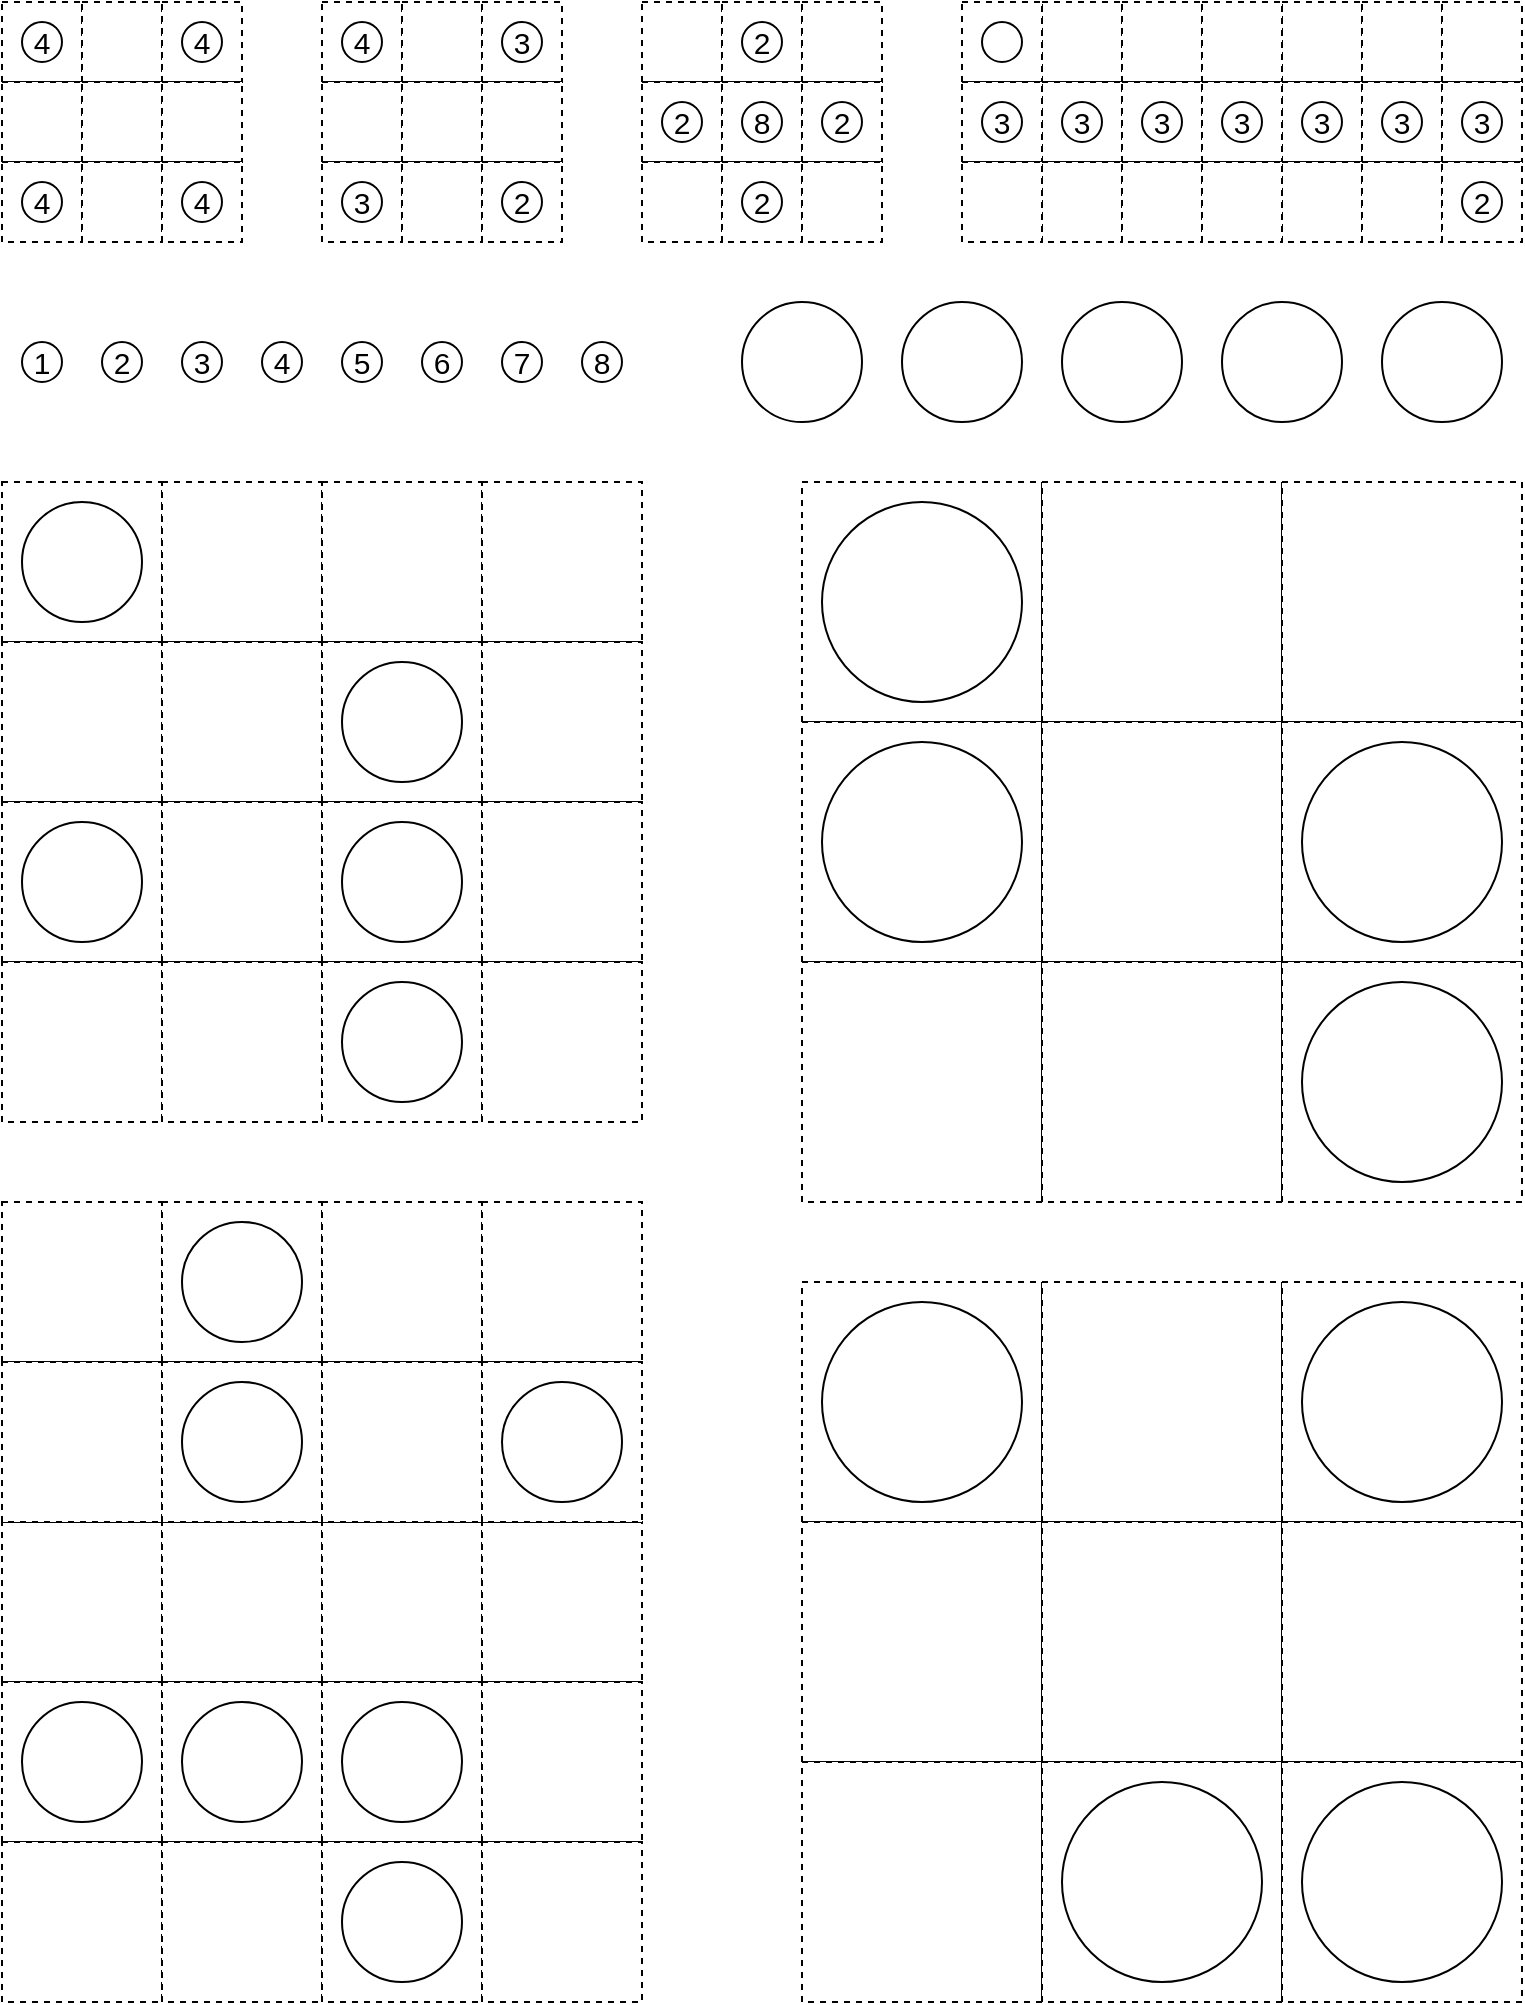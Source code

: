 <mxfile version="12.1.3" type="device" pages="1"><diagram id="luetwX9zZ3SFf0dZcjR1" name="Page-1"><mxGraphModel dx="932" dy="576" grid="1" gridSize="10" guides="1" tooltips="1" connect="1" arrows="0" fold="1" page="1" pageScale="1" pageWidth="850" pageHeight="1100" math="0" shadow="0"><root><mxCell id="0"/><mxCell id="1" parent="0"/><mxCell id="kUAfzg-LOlkeWTjyzBpK-45" value="" style="whiteSpace=wrap;html=1;aspect=fixed;fontSize=15;strokeWidth=1;perimeterSpacing=0;dashed=1;" parent="1" vertex="1"><mxGeometry x="40" y="40" width="40" height="40" as="geometry"/></mxCell><mxCell id="kUAfzg-LOlkeWTjyzBpK-46" value="" style="whiteSpace=wrap;html=1;aspect=fixed;fontSize=15;strokeWidth=1;perimeterSpacing=0;dashed=1;" parent="1" vertex="1"><mxGeometry x="80" y="40" width="40" height="40" as="geometry"/></mxCell><mxCell id="kUAfzg-LOlkeWTjyzBpK-47" value="" style="whiteSpace=wrap;html=1;aspect=fixed;fontSize=15;strokeWidth=1;perimeterSpacing=0;dashed=1;" parent="1" vertex="1"><mxGeometry x="120" y="40" width="40" height="40" as="geometry"/></mxCell><mxCell id="kUAfzg-LOlkeWTjyzBpK-48" value="" style="whiteSpace=wrap;html=1;aspect=fixed;fontSize=15;strokeWidth=1;perimeterSpacing=0;dashed=1;" parent="1" vertex="1"><mxGeometry x="40" y="80" width="40" height="40" as="geometry"/></mxCell><mxCell id="kUAfzg-LOlkeWTjyzBpK-49" value="" style="whiteSpace=wrap;html=1;aspect=fixed;fontSize=15;strokeWidth=1;perimeterSpacing=0;dashed=1;" parent="1" vertex="1"><mxGeometry x="80" y="80" width="40" height="40" as="geometry"/></mxCell><mxCell id="kUAfzg-LOlkeWTjyzBpK-50" value="" style="whiteSpace=wrap;html=1;aspect=fixed;fontSize=15;strokeWidth=1;perimeterSpacing=0;dashed=1;" parent="1" vertex="1"><mxGeometry x="120" y="80" width="40" height="40" as="geometry"/></mxCell><mxCell id="kUAfzg-LOlkeWTjyzBpK-51" value="" style="whiteSpace=wrap;html=1;aspect=fixed;fontSize=15;strokeWidth=1;perimeterSpacing=0;dashed=1;" parent="1" vertex="1"><mxGeometry x="40" y="120" width="40" height="40" as="geometry"/></mxCell><mxCell id="kUAfzg-LOlkeWTjyzBpK-52" value="" style="whiteSpace=wrap;html=1;aspect=fixed;fontSize=15;strokeWidth=1;perimeterSpacing=0;dashed=1;" parent="1" vertex="1"><mxGeometry x="80" y="120" width="40" height="40" as="geometry"/></mxCell><mxCell id="kUAfzg-LOlkeWTjyzBpK-53" value="" style="whiteSpace=wrap;html=1;aspect=fixed;fontSize=15;strokeWidth=1;perimeterSpacing=0;dashed=1;" parent="1" vertex="1"><mxGeometry x="120" y="120" width="40" height="40" as="geometry"/></mxCell><mxCell id="kUAfzg-LOlkeWTjyzBpK-90" value="2" style="ellipse;whiteSpace=wrap;html=1;aspect=fixed;fontSize=15;" parent="1" vertex="1"><mxGeometry x="90" y="210" width="20" height="20" as="geometry"/></mxCell><mxCell id="kUAfzg-LOlkeWTjyzBpK-91" value="&lt;font style=&quot;font-size: 15px;&quot;&gt;1&lt;/font&gt;" style="ellipse;whiteSpace=wrap;html=1;aspect=fixed;fontSize=15;" parent="1" vertex="1"><mxGeometry x="50" y="210" width="20" height="20" as="geometry"/></mxCell><mxCell id="EFWBNuUSznt6GWHC_Ddw-2" value="" style="whiteSpace=wrap;html=1;aspect=fixed;fontSize=15;strokeWidth=1;perimeterSpacing=0;dashed=1;" vertex="1" parent="1"><mxGeometry x="200" y="40" width="40" height="40" as="geometry"/></mxCell><mxCell id="EFWBNuUSznt6GWHC_Ddw-3" value="" style="whiteSpace=wrap;html=1;aspect=fixed;fontSize=15;strokeWidth=1;perimeterSpacing=0;dashed=1;" vertex="1" parent="1"><mxGeometry x="240" y="40" width="40" height="40" as="geometry"/></mxCell><mxCell id="EFWBNuUSznt6GWHC_Ddw-4" value="" style="whiteSpace=wrap;html=1;aspect=fixed;fontSize=15;strokeWidth=1;perimeterSpacing=0;dashed=1;" vertex="1" parent="1"><mxGeometry x="280" y="40" width="40" height="40" as="geometry"/></mxCell><mxCell id="EFWBNuUSznt6GWHC_Ddw-5" value="" style="whiteSpace=wrap;html=1;aspect=fixed;fontSize=15;strokeWidth=1;perimeterSpacing=0;dashed=1;" vertex="1" parent="1"><mxGeometry x="200" y="80" width="40" height="40" as="geometry"/></mxCell><mxCell id="EFWBNuUSznt6GWHC_Ddw-6" value="" style="whiteSpace=wrap;html=1;aspect=fixed;fontSize=15;strokeWidth=1;perimeterSpacing=0;dashed=1;" vertex="1" parent="1"><mxGeometry x="240" y="80" width="40" height="40" as="geometry"/></mxCell><mxCell id="EFWBNuUSznt6GWHC_Ddw-7" value="" style="whiteSpace=wrap;html=1;aspect=fixed;fontSize=15;strokeWidth=1;perimeterSpacing=0;dashed=1;" vertex="1" parent="1"><mxGeometry x="280" y="80" width="40" height="40" as="geometry"/></mxCell><mxCell id="EFWBNuUSznt6GWHC_Ddw-8" value="" style="whiteSpace=wrap;html=1;aspect=fixed;fontSize=15;strokeWidth=1;perimeterSpacing=0;dashed=1;" vertex="1" parent="1"><mxGeometry x="200" y="120" width="40" height="40" as="geometry"/></mxCell><mxCell id="EFWBNuUSznt6GWHC_Ddw-9" value="" style="whiteSpace=wrap;html=1;aspect=fixed;fontSize=15;strokeWidth=1;perimeterSpacing=0;dashed=1;" vertex="1" parent="1"><mxGeometry x="240" y="120" width="40" height="40" as="geometry"/></mxCell><mxCell id="EFWBNuUSznt6GWHC_Ddw-10" value="" style="whiteSpace=wrap;html=1;aspect=fixed;fontSize=15;strokeWidth=1;perimeterSpacing=0;dashed=1;" vertex="1" parent="1"><mxGeometry x="280" y="120" width="40" height="40" as="geometry"/></mxCell><mxCell id="EFWBNuUSznt6GWHC_Ddw-11" value="" style="whiteSpace=wrap;html=1;aspect=fixed;fontSize=15;strokeWidth=1;perimeterSpacing=0;dashed=1;" vertex="1" parent="1"><mxGeometry x="360" y="40" width="40" height="40" as="geometry"/></mxCell><mxCell id="EFWBNuUSznt6GWHC_Ddw-12" value="" style="whiteSpace=wrap;html=1;aspect=fixed;fontSize=15;strokeWidth=1;perimeterSpacing=0;dashed=1;" vertex="1" parent="1"><mxGeometry x="400" y="40" width="40" height="40" as="geometry"/></mxCell><mxCell id="EFWBNuUSznt6GWHC_Ddw-13" value="" style="whiteSpace=wrap;html=1;aspect=fixed;fontSize=15;strokeWidth=1;perimeterSpacing=0;dashed=1;" vertex="1" parent="1"><mxGeometry x="440" y="40" width="40" height="40" as="geometry"/></mxCell><mxCell id="EFWBNuUSznt6GWHC_Ddw-14" value="" style="whiteSpace=wrap;html=1;aspect=fixed;fontSize=15;strokeWidth=1;perimeterSpacing=0;dashed=1;" vertex="1" parent="1"><mxGeometry x="360" y="80" width="40" height="40" as="geometry"/></mxCell><mxCell id="EFWBNuUSznt6GWHC_Ddw-15" value="" style="whiteSpace=wrap;html=1;aspect=fixed;fontSize=15;strokeWidth=1;perimeterSpacing=0;dashed=1;" vertex="1" parent="1"><mxGeometry x="400" y="80" width="40" height="40" as="geometry"/></mxCell><mxCell id="EFWBNuUSznt6GWHC_Ddw-16" value="" style="whiteSpace=wrap;html=1;aspect=fixed;fontSize=15;strokeWidth=1;perimeterSpacing=0;dashed=1;" vertex="1" parent="1"><mxGeometry x="440" y="80" width="40" height="40" as="geometry"/></mxCell><mxCell id="EFWBNuUSznt6GWHC_Ddw-17" value="" style="whiteSpace=wrap;html=1;aspect=fixed;fontSize=15;strokeWidth=1;perimeterSpacing=0;dashed=1;" vertex="1" parent="1"><mxGeometry x="360" y="120" width="40" height="40" as="geometry"/></mxCell><mxCell id="EFWBNuUSznt6GWHC_Ddw-18" value="" style="whiteSpace=wrap;html=1;aspect=fixed;fontSize=15;strokeWidth=1;perimeterSpacing=0;dashed=1;" vertex="1" parent="1"><mxGeometry x="400" y="120" width="40" height="40" as="geometry"/></mxCell><mxCell id="EFWBNuUSznt6GWHC_Ddw-19" value="" style="whiteSpace=wrap;html=1;aspect=fixed;fontSize=15;strokeWidth=1;perimeterSpacing=0;dashed=1;" vertex="1" parent="1"><mxGeometry x="440" y="120" width="40" height="40" as="geometry"/></mxCell><mxCell id="EFWBNuUSznt6GWHC_Ddw-20" value="" style="whiteSpace=wrap;html=1;aspect=fixed;fontSize=15;strokeWidth=1;perimeterSpacing=0;dashed=1;" vertex="1" parent="1"><mxGeometry x="680" y="40" width="40" height="40" as="geometry"/></mxCell><mxCell id="EFWBNuUSznt6GWHC_Ddw-21" value="" style="whiteSpace=wrap;html=1;aspect=fixed;fontSize=15;strokeWidth=1;perimeterSpacing=0;dashed=1;" vertex="1" parent="1"><mxGeometry x="720" y="40" width="40" height="40" as="geometry"/></mxCell><mxCell id="EFWBNuUSznt6GWHC_Ddw-22" value="" style="whiteSpace=wrap;html=1;aspect=fixed;fontSize=15;strokeWidth=1;perimeterSpacing=0;dashed=1;" vertex="1" parent="1"><mxGeometry x="760" y="40" width="40" height="40" as="geometry"/></mxCell><mxCell id="EFWBNuUSznt6GWHC_Ddw-23" value="" style="whiteSpace=wrap;html=1;aspect=fixed;fontSize=15;strokeWidth=1;perimeterSpacing=0;dashed=1;" vertex="1" parent="1"><mxGeometry x="680" y="80" width="40" height="40" as="geometry"/></mxCell><mxCell id="EFWBNuUSznt6GWHC_Ddw-24" value="" style="whiteSpace=wrap;html=1;aspect=fixed;fontSize=15;strokeWidth=1;perimeterSpacing=0;dashed=1;" vertex="1" parent="1"><mxGeometry x="720" y="80" width="40" height="40" as="geometry"/></mxCell><mxCell id="EFWBNuUSznt6GWHC_Ddw-25" value="" style="whiteSpace=wrap;html=1;aspect=fixed;fontSize=15;strokeWidth=1;perimeterSpacing=0;dashed=1;" vertex="1" parent="1"><mxGeometry x="760" y="80" width="40" height="40" as="geometry"/></mxCell><mxCell id="EFWBNuUSznt6GWHC_Ddw-26" value="" style="whiteSpace=wrap;html=1;aspect=fixed;fontSize=15;strokeWidth=1;perimeterSpacing=0;dashed=1;" vertex="1" parent="1"><mxGeometry x="680" y="120" width="40" height="40" as="geometry"/></mxCell><mxCell id="EFWBNuUSznt6GWHC_Ddw-27" value="" style="whiteSpace=wrap;html=1;aspect=fixed;fontSize=15;strokeWidth=1;perimeterSpacing=0;dashed=1;" vertex="1" parent="1"><mxGeometry x="720" y="120" width="40" height="40" as="geometry"/></mxCell><mxCell id="EFWBNuUSznt6GWHC_Ddw-28" value="" style="whiteSpace=wrap;html=1;aspect=fixed;fontSize=15;strokeWidth=1;perimeterSpacing=0;dashed=1;" vertex="1" parent="1"><mxGeometry x="760" y="120" width="40" height="40" as="geometry"/></mxCell><mxCell id="EFWBNuUSznt6GWHC_Ddw-38" value="3" style="ellipse;whiteSpace=wrap;html=1;aspect=fixed;fontSize=15;" vertex="1" parent="1"><mxGeometry x="130" y="210" width="20" height="20" as="geometry"/></mxCell><mxCell id="EFWBNuUSznt6GWHC_Ddw-39" value="4" style="ellipse;whiteSpace=wrap;html=1;aspect=fixed;fontSize=15;" vertex="1" parent="1"><mxGeometry x="170" y="210" width="20" height="20" as="geometry"/></mxCell><mxCell id="EFWBNuUSznt6GWHC_Ddw-40" value="5" style="ellipse;whiteSpace=wrap;html=1;aspect=fixed;fontSize=15;" vertex="1" parent="1"><mxGeometry x="210" y="210" width="20" height="20" as="geometry"/></mxCell><mxCell id="EFWBNuUSznt6GWHC_Ddw-41" value="6" style="ellipse;whiteSpace=wrap;html=1;aspect=fixed;fontSize=15;" vertex="1" parent="1"><mxGeometry x="250" y="210" width="20" height="20" as="geometry"/></mxCell><mxCell id="EFWBNuUSznt6GWHC_Ddw-42" value="7" style="ellipse;whiteSpace=wrap;html=1;aspect=fixed;fontSize=15;" vertex="1" parent="1"><mxGeometry x="290" y="210" width="20" height="20" as="geometry"/></mxCell><mxCell id="EFWBNuUSznt6GWHC_Ddw-43" value="8" style="ellipse;whiteSpace=wrap;html=1;aspect=fixed;fontSize=15;" vertex="1" parent="1"><mxGeometry x="330" y="210" width="20" height="20" as="geometry"/></mxCell><mxCell id="EFWBNuUSznt6GWHC_Ddw-44" value="4" style="ellipse;whiteSpace=wrap;html=1;aspect=fixed;fontSize=15;" vertex="1" parent="1"><mxGeometry x="50" y="50" width="20" height="20" as="geometry"/></mxCell><mxCell id="EFWBNuUSznt6GWHC_Ddw-45" value="4" style="ellipse;whiteSpace=wrap;html=1;aspect=fixed;fontSize=15;" vertex="1" parent="1"><mxGeometry x="130" y="130" width="20" height="20" as="geometry"/></mxCell><mxCell id="EFWBNuUSznt6GWHC_Ddw-46" value="4" style="ellipse;whiteSpace=wrap;html=1;aspect=fixed;fontSize=15;" vertex="1" parent="1"><mxGeometry x="130" y="50" width="20" height="20" as="geometry"/></mxCell><mxCell id="EFWBNuUSznt6GWHC_Ddw-47" value="4" style="ellipse;whiteSpace=wrap;html=1;aspect=fixed;fontSize=15;" vertex="1" parent="1"><mxGeometry x="50" y="130" width="20" height="20" as="geometry"/></mxCell><mxCell id="EFWBNuUSznt6GWHC_Ddw-48" value="4" style="ellipse;whiteSpace=wrap;html=1;aspect=fixed;fontSize=15;" vertex="1" parent="1"><mxGeometry x="210" y="50" width="20" height="20" as="geometry"/></mxCell><mxCell id="EFWBNuUSznt6GWHC_Ddw-49" value="3" style="ellipse;whiteSpace=wrap;html=1;aspect=fixed;fontSize=15;" vertex="1" parent="1"><mxGeometry x="210" y="130" width="20" height="20" as="geometry"/></mxCell><mxCell id="EFWBNuUSznt6GWHC_Ddw-50" value="3" style="ellipse;whiteSpace=wrap;html=1;aspect=fixed;fontSize=15;" vertex="1" parent="1"><mxGeometry x="290" y="50" width="20" height="20" as="geometry"/></mxCell><mxCell id="EFWBNuUSznt6GWHC_Ddw-51" value="2" style="ellipse;whiteSpace=wrap;html=1;aspect=fixed;fontSize=15;" vertex="1" parent="1"><mxGeometry x="290" y="130" width="20" height="20" as="geometry"/></mxCell><mxCell id="EFWBNuUSznt6GWHC_Ddw-52" value="8" style="ellipse;whiteSpace=wrap;html=1;aspect=fixed;fontSize=15;" vertex="1" parent="1"><mxGeometry x="410" y="90" width="20" height="20" as="geometry"/></mxCell><mxCell id="EFWBNuUSznt6GWHC_Ddw-53" value="2" style="ellipse;whiteSpace=wrap;html=1;aspect=fixed;fontSize=15;" vertex="1" parent="1"><mxGeometry x="410" y="50" width="20" height="20" as="geometry"/></mxCell><mxCell id="EFWBNuUSznt6GWHC_Ddw-54" value="2" style="ellipse;whiteSpace=wrap;html=1;aspect=fixed;fontSize=15;" vertex="1" parent="1"><mxGeometry x="370" y="90" width="20" height="20" as="geometry"/></mxCell><mxCell id="EFWBNuUSznt6GWHC_Ddw-55" value="2" style="ellipse;whiteSpace=wrap;html=1;aspect=fixed;fontSize=15;" vertex="1" parent="1"><mxGeometry x="410" y="130" width="20" height="20" as="geometry"/></mxCell><mxCell id="EFWBNuUSznt6GWHC_Ddw-56" value="2" style="ellipse;whiteSpace=wrap;html=1;aspect=fixed;fontSize=15;" vertex="1" parent="1"><mxGeometry x="450" y="90" width="20" height="20" as="geometry"/></mxCell><mxCell id="EFWBNuUSznt6GWHC_Ddw-57" value="3" style="ellipse;whiteSpace=wrap;html=1;aspect=fixed;fontSize=15;" vertex="1" parent="1"><mxGeometry x="690" y="90" width="20" height="20" as="geometry"/></mxCell><mxCell id="EFWBNuUSznt6GWHC_Ddw-58" value="3" style="ellipse;whiteSpace=wrap;html=1;aspect=fixed;fontSize=15;" vertex="1" parent="1"><mxGeometry x="730" y="90" width="20" height="20" as="geometry"/></mxCell><mxCell id="EFWBNuUSznt6GWHC_Ddw-59" value="3" style="ellipse;whiteSpace=wrap;html=1;aspect=fixed;fontSize=15;" vertex="1" parent="1"><mxGeometry x="770" y="90" width="20" height="20" as="geometry"/></mxCell><mxCell id="EFWBNuUSznt6GWHC_Ddw-60" value="2" style="ellipse;whiteSpace=wrap;html=1;aspect=fixed;fontSize=15;" vertex="1" parent="1"><mxGeometry x="770" y="130" width="20" height="20" as="geometry"/></mxCell><mxCell id="EFWBNuUSznt6GWHC_Ddw-70" value="" style="whiteSpace=wrap;html=1;aspect=fixed;fontSize=15;strokeWidth=1;perimeterSpacing=0;dashed=1;" vertex="1" parent="1"><mxGeometry x="560" y="40" width="40" height="40" as="geometry"/></mxCell><mxCell id="EFWBNuUSznt6GWHC_Ddw-71" value="" style="whiteSpace=wrap;html=1;aspect=fixed;fontSize=15;strokeWidth=1;perimeterSpacing=0;dashed=1;" vertex="1" parent="1"><mxGeometry x="600" y="40" width="40" height="40" as="geometry"/></mxCell><mxCell id="EFWBNuUSznt6GWHC_Ddw-72" value="" style="whiteSpace=wrap;html=1;aspect=fixed;fontSize=15;strokeWidth=1;perimeterSpacing=0;dashed=1;" vertex="1" parent="1"><mxGeometry x="640" y="40" width="40" height="40" as="geometry"/></mxCell><mxCell id="EFWBNuUSznt6GWHC_Ddw-73" value="" style="whiteSpace=wrap;html=1;aspect=fixed;fontSize=15;strokeWidth=1;perimeterSpacing=0;dashed=1;" vertex="1" parent="1"><mxGeometry x="560" y="80" width="40" height="40" as="geometry"/></mxCell><mxCell id="EFWBNuUSznt6GWHC_Ddw-74" value="" style="whiteSpace=wrap;html=1;aspect=fixed;fontSize=15;strokeWidth=1;perimeterSpacing=0;dashed=1;" vertex="1" parent="1"><mxGeometry x="600" y="80" width="40" height="40" as="geometry"/></mxCell><mxCell id="EFWBNuUSznt6GWHC_Ddw-75" value="" style="whiteSpace=wrap;html=1;aspect=fixed;fontSize=15;strokeWidth=1;perimeterSpacing=0;dashed=1;" vertex="1" parent="1"><mxGeometry x="640" y="80" width="40" height="40" as="geometry"/></mxCell><mxCell id="EFWBNuUSznt6GWHC_Ddw-76" value="" style="whiteSpace=wrap;html=1;aspect=fixed;fontSize=15;strokeWidth=1;perimeterSpacing=0;dashed=1;" vertex="1" parent="1"><mxGeometry x="560" y="120" width="40" height="40" as="geometry"/></mxCell><mxCell id="EFWBNuUSznt6GWHC_Ddw-77" value="" style="whiteSpace=wrap;html=1;aspect=fixed;fontSize=15;strokeWidth=1;perimeterSpacing=0;dashed=1;" vertex="1" parent="1"><mxGeometry x="600" y="120" width="40" height="40" as="geometry"/></mxCell><mxCell id="EFWBNuUSznt6GWHC_Ddw-78" value="" style="whiteSpace=wrap;html=1;aspect=fixed;fontSize=15;strokeWidth=1;perimeterSpacing=0;dashed=1;" vertex="1" parent="1"><mxGeometry x="640" y="120" width="40" height="40" as="geometry"/></mxCell><mxCell id="EFWBNuUSznt6GWHC_Ddw-79" value="" style="whiteSpace=wrap;html=1;aspect=fixed;fontSize=15;strokeWidth=1;perimeterSpacing=0;dashed=1;" vertex="1" parent="1"><mxGeometry x="520" y="40" width="40" height="40" as="geometry"/></mxCell><mxCell id="EFWBNuUSznt6GWHC_Ddw-80" value="" style="whiteSpace=wrap;html=1;aspect=fixed;fontSize=15;strokeWidth=1;perimeterSpacing=0;dashed=1;" vertex="1" parent="1"><mxGeometry x="520" y="80" width="40" height="40" as="geometry"/></mxCell><mxCell id="EFWBNuUSznt6GWHC_Ddw-81" value="" style="whiteSpace=wrap;html=1;aspect=fixed;fontSize=15;strokeWidth=1;perimeterSpacing=0;dashed=1;" vertex="1" parent="1"><mxGeometry x="520" y="120" width="40" height="40" as="geometry"/></mxCell><mxCell id="EFWBNuUSznt6GWHC_Ddw-82" value="3" style="ellipse;whiteSpace=wrap;html=1;aspect=fixed;fontSize=15;" vertex="1" parent="1"><mxGeometry x="650" y="90" width="20" height="20" as="geometry"/></mxCell><mxCell id="EFWBNuUSznt6GWHC_Ddw-83" value="3" style="ellipse;whiteSpace=wrap;html=1;aspect=fixed;fontSize=15;" vertex="1" parent="1"><mxGeometry x="610" y="90" width="20" height="20" as="geometry"/></mxCell><mxCell id="EFWBNuUSznt6GWHC_Ddw-84" value="3" style="ellipse;whiteSpace=wrap;html=1;aspect=fixed;fontSize=15;" vertex="1" parent="1"><mxGeometry x="570" y="90" width="20" height="20" as="geometry"/></mxCell><mxCell id="EFWBNuUSznt6GWHC_Ddw-85" value="3" style="ellipse;whiteSpace=wrap;html=1;aspect=fixed;fontSize=15;" vertex="1" parent="1"><mxGeometry x="530" y="90" width="20" height="20" as="geometry"/></mxCell><mxCell id="EFWBNuUSznt6GWHC_Ddw-86" value="&lt;div&gt;&lt;br&gt;&lt;/div&gt;&lt;div&gt;&lt;br&gt;&lt;/div&gt;" style="ellipse;whiteSpace=wrap;html=1;aspect=fixed;fontSize=15;" vertex="1" parent="1"><mxGeometry x="530" y="50" width="20" height="20" as="geometry"/></mxCell><mxCell id="EFWBNuUSznt6GWHC_Ddw-87" value="" style="whiteSpace=wrap;html=1;aspect=fixed;fontSize=15;strokeWidth=1;perimeterSpacing=0;dashed=1;" vertex="1" parent="1"><mxGeometry x="40" y="280" width="80" height="80" as="geometry"/></mxCell><mxCell id="EFWBNuUSznt6GWHC_Ddw-88" value="" style="whiteSpace=wrap;html=1;aspect=fixed;fontSize=15;strokeWidth=1;perimeterSpacing=0;dashed=1;" vertex="1" parent="1"><mxGeometry x="120" y="280" width="80" height="80" as="geometry"/></mxCell><mxCell id="EFWBNuUSznt6GWHC_Ddw-89" value="" style="whiteSpace=wrap;html=1;aspect=fixed;fontSize=15;strokeWidth=1;perimeterSpacing=0;dashed=1;" vertex="1" parent="1"><mxGeometry x="200" y="280" width="80" height="80" as="geometry"/></mxCell><mxCell id="EFWBNuUSznt6GWHC_Ddw-90" value="" style="whiteSpace=wrap;html=1;aspect=fixed;fontSize=15;strokeWidth=1;perimeterSpacing=0;dashed=1;" vertex="1" parent="1"><mxGeometry x="40" y="360" width="80" height="80" as="geometry"/></mxCell><mxCell id="EFWBNuUSznt6GWHC_Ddw-91" value="" style="whiteSpace=wrap;html=1;aspect=fixed;fontSize=15;strokeWidth=1;perimeterSpacing=0;dashed=1;" vertex="1" parent="1"><mxGeometry x="120" y="360" width="80" height="80" as="geometry"/></mxCell><mxCell id="EFWBNuUSznt6GWHC_Ddw-92" value="" style="whiteSpace=wrap;html=1;aspect=fixed;fontSize=15;strokeWidth=1;perimeterSpacing=0;dashed=1;" vertex="1" parent="1"><mxGeometry x="200" y="360" width="80" height="80" as="geometry"/></mxCell><mxCell id="EFWBNuUSznt6GWHC_Ddw-93" value="" style="whiteSpace=wrap;html=1;aspect=fixed;fontSize=15;strokeWidth=1;perimeterSpacing=0;dashed=1;" vertex="1" parent="1"><mxGeometry x="40" y="440" width="80" height="80" as="geometry"/></mxCell><mxCell id="EFWBNuUSznt6GWHC_Ddw-94" value="" style="whiteSpace=wrap;html=1;aspect=fixed;fontSize=15;strokeWidth=1;perimeterSpacing=0;dashed=1;" vertex="1" parent="1"><mxGeometry x="120" y="440" width="80" height="80" as="geometry"/></mxCell><mxCell id="EFWBNuUSznt6GWHC_Ddw-95" value="" style="whiteSpace=wrap;html=1;aspect=fixed;fontSize=15;strokeWidth=1;perimeterSpacing=0;dashed=1;" vertex="1" parent="1"><mxGeometry x="200" y="440" width="80" height="80" as="geometry"/></mxCell><mxCell id="EFWBNuUSznt6GWHC_Ddw-96" value="" style="whiteSpace=wrap;html=1;aspect=fixed;fontSize=15;strokeWidth=1;perimeterSpacing=0;dashed=1;" vertex="1" parent="1"><mxGeometry x="440" y="280" width="120" height="120" as="geometry"/></mxCell><mxCell id="EFWBNuUSznt6GWHC_Ddw-97" value="" style="whiteSpace=wrap;html=1;aspect=fixed;fontSize=15;strokeWidth=1;perimeterSpacing=0;dashed=1;" vertex="1" parent="1"><mxGeometry x="560" y="280" width="120" height="120" as="geometry"/></mxCell><mxCell id="EFWBNuUSznt6GWHC_Ddw-98" value="" style="whiteSpace=wrap;html=1;aspect=fixed;fontSize=15;strokeWidth=1;perimeterSpacing=0;dashed=1;" vertex="1" parent="1"><mxGeometry x="680" y="280" width="120" height="120" as="geometry"/></mxCell><mxCell id="EFWBNuUSznt6GWHC_Ddw-99" value="" style="whiteSpace=wrap;html=1;aspect=fixed;fontSize=15;strokeWidth=1;perimeterSpacing=0;dashed=1;" vertex="1" parent="1"><mxGeometry x="440" y="400" width="120" height="120" as="geometry"/></mxCell><mxCell id="EFWBNuUSznt6GWHC_Ddw-100" value="" style="whiteSpace=wrap;html=1;aspect=fixed;fontSize=15;strokeWidth=1;perimeterSpacing=0;dashed=1;" vertex="1" parent="1"><mxGeometry x="560" y="400" width="120" height="120" as="geometry"/></mxCell><mxCell id="EFWBNuUSznt6GWHC_Ddw-101" value="" style="whiteSpace=wrap;html=1;aspect=fixed;fontSize=15;strokeWidth=1;perimeterSpacing=0;dashed=1;" vertex="1" parent="1"><mxGeometry x="680" y="400" width="120" height="120" as="geometry"/></mxCell><mxCell id="EFWBNuUSznt6GWHC_Ddw-102" value="" style="whiteSpace=wrap;html=1;aspect=fixed;fontSize=15;strokeWidth=1;perimeterSpacing=0;dashed=1;" vertex="1" parent="1"><mxGeometry x="280" y="280" width="80" height="80" as="geometry"/></mxCell><mxCell id="EFWBNuUSznt6GWHC_Ddw-103" value="" style="whiteSpace=wrap;html=1;aspect=fixed;fontSize=15;strokeWidth=1;perimeterSpacing=0;dashed=1;" vertex="1" parent="1"><mxGeometry x="280" y="360" width="80" height="80" as="geometry"/></mxCell><mxCell id="EFWBNuUSznt6GWHC_Ddw-104" value="" style="whiteSpace=wrap;html=1;aspect=fixed;fontSize=15;strokeWidth=1;perimeterSpacing=0;dashed=1;" vertex="1" parent="1"><mxGeometry x="280" y="440" width="80" height="80" as="geometry"/></mxCell><mxCell id="EFWBNuUSznt6GWHC_Ddw-105" value="" style="whiteSpace=wrap;html=1;aspect=fixed;fontSize=15;strokeWidth=1;perimeterSpacing=0;dashed=1;" vertex="1" parent="1"><mxGeometry x="440" y="520" width="120" height="120" as="geometry"/></mxCell><mxCell id="EFWBNuUSznt6GWHC_Ddw-106" value="" style="whiteSpace=wrap;html=1;aspect=fixed;fontSize=15;strokeWidth=1;perimeterSpacing=0;dashed=1;" vertex="1" parent="1"><mxGeometry x="560" y="520" width="120" height="120" as="geometry"/></mxCell><mxCell id="EFWBNuUSznt6GWHC_Ddw-107" value="" style="whiteSpace=wrap;html=1;aspect=fixed;fontSize=15;strokeWidth=1;perimeterSpacing=0;dashed=1;" vertex="1" parent="1"><mxGeometry x="680" y="520" width="120" height="120" as="geometry"/></mxCell><mxCell id="EFWBNuUSznt6GWHC_Ddw-108" value="" style="whiteSpace=wrap;html=1;aspect=fixed;fontSize=15;strokeWidth=1;perimeterSpacing=0;dashed=1;" vertex="1" parent="1"><mxGeometry x="40" y="800" width="80" height="80" as="geometry"/></mxCell><mxCell id="EFWBNuUSznt6GWHC_Ddw-109" value="" style="whiteSpace=wrap;html=1;aspect=fixed;fontSize=15;strokeWidth=1;perimeterSpacing=0;dashed=1;" vertex="1" parent="1"><mxGeometry x="120" y="800" width="80" height="80" as="geometry"/></mxCell><mxCell id="EFWBNuUSznt6GWHC_Ddw-110" value="" style="whiteSpace=wrap;html=1;aspect=fixed;fontSize=15;strokeWidth=1;perimeterSpacing=0;dashed=1;" vertex="1" parent="1"><mxGeometry x="200" y="800" width="80" height="80" as="geometry"/></mxCell><mxCell id="EFWBNuUSznt6GWHC_Ddw-111" value="" style="whiteSpace=wrap;html=1;aspect=fixed;fontSize=15;strokeWidth=1;perimeterSpacing=0;dashed=1;" vertex="1" parent="1"><mxGeometry x="280" y="800" width="80" height="80" as="geometry"/></mxCell><mxCell id="EFWBNuUSznt6GWHC_Ddw-112" value="" style="whiteSpace=wrap;html=1;aspect=fixed;fontSize=15;strokeWidth=1;perimeterSpacing=0;dashed=1;" vertex="1" parent="1"><mxGeometry x="40" y="640" width="80" height="80" as="geometry"/></mxCell><mxCell id="EFWBNuUSznt6GWHC_Ddw-113" value="" style="whiteSpace=wrap;html=1;aspect=fixed;fontSize=15;strokeWidth=1;perimeterSpacing=0;dashed=1;" vertex="1" parent="1"><mxGeometry x="120" y="640" width="80" height="80" as="geometry"/></mxCell><mxCell id="EFWBNuUSznt6GWHC_Ddw-114" value="" style="whiteSpace=wrap;html=1;aspect=fixed;fontSize=15;strokeWidth=1;perimeterSpacing=0;dashed=1;" vertex="1" parent="1"><mxGeometry x="200" y="640" width="80" height="80" as="geometry"/></mxCell><mxCell id="EFWBNuUSznt6GWHC_Ddw-115" value="" style="whiteSpace=wrap;html=1;aspect=fixed;fontSize=15;strokeWidth=1;perimeterSpacing=0;dashed=1;" vertex="1" parent="1"><mxGeometry x="280" y="640" width="80" height="80" as="geometry"/></mxCell><mxCell id="EFWBNuUSznt6GWHC_Ddw-116" value="" style="whiteSpace=wrap;html=1;aspect=fixed;fontSize=15;strokeWidth=1;perimeterSpacing=0;dashed=1;" vertex="1" parent="1"><mxGeometry x="40" y="720" width="80" height="80" as="geometry"/></mxCell><mxCell id="EFWBNuUSznt6GWHC_Ddw-117" value="" style="whiteSpace=wrap;html=1;aspect=fixed;fontSize=15;strokeWidth=1;perimeterSpacing=0;dashed=1;" vertex="1" parent="1"><mxGeometry x="120" y="720" width="80" height="80" as="geometry"/></mxCell><mxCell id="EFWBNuUSznt6GWHC_Ddw-118" value="" style="whiteSpace=wrap;html=1;aspect=fixed;fontSize=15;strokeWidth=1;perimeterSpacing=0;dashed=1;" vertex="1" parent="1"><mxGeometry x="200" y="720" width="80" height="80" as="geometry"/></mxCell><mxCell id="EFWBNuUSznt6GWHC_Ddw-119" value="" style="whiteSpace=wrap;html=1;aspect=fixed;fontSize=15;strokeWidth=1;perimeterSpacing=0;dashed=1;" vertex="1" parent="1"><mxGeometry x="280" y="720" width="80" height="80" as="geometry"/></mxCell><mxCell id="EFWBNuUSznt6GWHC_Ddw-123" value="" style="whiteSpace=wrap;html=1;aspect=fixed;fontSize=15;strokeWidth=1;perimeterSpacing=0;dashed=1;" vertex="1" parent="1"><mxGeometry x="440" y="680" width="120" height="120" as="geometry"/></mxCell><mxCell id="EFWBNuUSznt6GWHC_Ddw-124" value="" style="whiteSpace=wrap;html=1;aspect=fixed;fontSize=15;strokeWidth=1;perimeterSpacing=0;dashed=1;" vertex="1" parent="1"><mxGeometry x="560" y="680" width="120" height="120" as="geometry"/></mxCell><mxCell id="EFWBNuUSznt6GWHC_Ddw-125" value="" style="whiteSpace=wrap;html=1;aspect=fixed;fontSize=15;strokeWidth=1;perimeterSpacing=0;dashed=1;" vertex="1" parent="1"><mxGeometry x="680" y="680" width="120" height="120" as="geometry"/></mxCell><mxCell id="EFWBNuUSznt6GWHC_Ddw-126" value="" style="whiteSpace=wrap;html=1;aspect=fixed;fontSize=15;strokeWidth=1;perimeterSpacing=0;dashed=1;" vertex="1" parent="1"><mxGeometry x="440" y="800" width="120" height="120" as="geometry"/></mxCell><mxCell id="EFWBNuUSznt6GWHC_Ddw-127" value="" style="whiteSpace=wrap;html=1;aspect=fixed;fontSize=15;strokeWidth=1;perimeterSpacing=0;dashed=1;" vertex="1" parent="1"><mxGeometry x="560" y="800" width="120" height="120" as="geometry"/></mxCell><mxCell id="EFWBNuUSznt6GWHC_Ddw-128" value="" style="whiteSpace=wrap;html=1;aspect=fixed;fontSize=15;strokeWidth=1;perimeterSpacing=0;dashed=1;" vertex="1" parent="1"><mxGeometry x="680" y="800" width="120" height="120" as="geometry"/></mxCell><mxCell id="EFWBNuUSznt6GWHC_Ddw-129" value="" style="whiteSpace=wrap;html=1;aspect=fixed;fontSize=15;strokeWidth=1;perimeterSpacing=0;dashed=1;" vertex="1" parent="1"><mxGeometry x="440" y="920" width="120" height="120" as="geometry"/></mxCell><mxCell id="EFWBNuUSznt6GWHC_Ddw-130" value="" style="whiteSpace=wrap;html=1;aspect=fixed;fontSize=15;strokeWidth=1;perimeterSpacing=0;dashed=1;" vertex="1" parent="1"><mxGeometry x="560" y="920" width="120" height="120" as="geometry"/></mxCell><mxCell id="EFWBNuUSznt6GWHC_Ddw-131" value="" style="whiteSpace=wrap;html=1;aspect=fixed;fontSize=15;strokeWidth=1;perimeterSpacing=0;dashed=1;" vertex="1" parent="1"><mxGeometry x="680" y="920" width="120" height="120" as="geometry"/></mxCell><mxCell id="EFWBNuUSznt6GWHC_Ddw-135" value="" style="whiteSpace=wrap;html=1;aspect=fixed;fontSize=15;strokeWidth=1;perimeterSpacing=0;dashed=1;" vertex="1" parent="1"><mxGeometry x="40" y="520" width="80" height="80" as="geometry"/></mxCell><mxCell id="EFWBNuUSznt6GWHC_Ddw-136" value="" style="whiteSpace=wrap;html=1;aspect=fixed;fontSize=15;strokeWidth=1;perimeterSpacing=0;dashed=1;" vertex="1" parent="1"><mxGeometry x="120" y="520" width="80" height="80" as="geometry"/></mxCell><mxCell id="EFWBNuUSznt6GWHC_Ddw-137" value="" style="whiteSpace=wrap;html=1;aspect=fixed;fontSize=15;strokeWidth=1;perimeterSpacing=0;dashed=1;" vertex="1" parent="1"><mxGeometry x="200" y="520" width="80" height="80" as="geometry"/></mxCell><mxCell id="EFWBNuUSznt6GWHC_Ddw-138" value="" style="whiteSpace=wrap;html=1;aspect=fixed;fontSize=15;strokeWidth=1;perimeterSpacing=0;dashed=1;" vertex="1" parent="1"><mxGeometry x="280" y="520" width="80" height="80" as="geometry"/></mxCell><mxCell id="EFWBNuUSznt6GWHC_Ddw-139" value="" style="whiteSpace=wrap;html=1;aspect=fixed;fontSize=15;strokeWidth=1;perimeterSpacing=0;dashed=1;" vertex="1" parent="1"><mxGeometry x="40" y="880" width="80" height="80" as="geometry"/></mxCell><mxCell id="EFWBNuUSznt6GWHC_Ddw-140" value="" style="whiteSpace=wrap;html=1;aspect=fixed;fontSize=15;strokeWidth=1;perimeterSpacing=0;dashed=1;" vertex="1" parent="1"><mxGeometry x="120" y="880" width="80" height="80" as="geometry"/></mxCell><mxCell id="EFWBNuUSznt6GWHC_Ddw-141" value="" style="whiteSpace=wrap;html=1;aspect=fixed;fontSize=15;strokeWidth=1;perimeterSpacing=0;dashed=1;" vertex="1" parent="1"><mxGeometry x="200" y="880" width="80" height="80" as="geometry"/></mxCell><mxCell id="EFWBNuUSznt6GWHC_Ddw-142" value="" style="whiteSpace=wrap;html=1;aspect=fixed;fontSize=15;strokeWidth=1;perimeterSpacing=0;dashed=1;" vertex="1" parent="1"><mxGeometry x="280" y="880" width="80" height="80" as="geometry"/></mxCell><mxCell id="EFWBNuUSznt6GWHC_Ddw-143" value="" style="whiteSpace=wrap;html=1;aspect=fixed;fontSize=15;strokeWidth=1;perimeterSpacing=0;dashed=1;" vertex="1" parent="1"><mxGeometry x="40" y="960" width="80" height="80" as="geometry"/></mxCell><mxCell id="EFWBNuUSznt6GWHC_Ddw-144" value="" style="whiteSpace=wrap;html=1;aspect=fixed;fontSize=15;strokeWidth=1;perimeterSpacing=0;dashed=1;" vertex="1" parent="1"><mxGeometry x="120" y="960" width="80" height="80" as="geometry"/></mxCell><mxCell id="EFWBNuUSznt6GWHC_Ddw-145" value="" style="whiteSpace=wrap;html=1;aspect=fixed;fontSize=15;strokeWidth=1;perimeterSpacing=0;dashed=1;" vertex="1" parent="1"><mxGeometry x="200" y="960" width="80" height="80" as="geometry"/></mxCell><mxCell id="EFWBNuUSznt6GWHC_Ddw-146" value="" style="whiteSpace=wrap;html=1;aspect=fixed;fontSize=15;strokeWidth=1;perimeterSpacing=0;dashed=1;" vertex="1" parent="1"><mxGeometry x="280" y="960" width="80" height="80" as="geometry"/></mxCell><mxCell id="EFWBNuUSznt6GWHC_Ddw-147" value="" style="ellipse;whiteSpace=wrap;html=1;aspect=fixed;fontSize=15;" vertex="1" parent="1"><mxGeometry x="410" y="190" width="60" height="60" as="geometry"/></mxCell><mxCell id="EFWBNuUSznt6GWHC_Ddw-148" value="" style="ellipse;whiteSpace=wrap;html=1;aspect=fixed;fontSize=15;" vertex="1" parent="1"><mxGeometry x="490" y="190" width="60" height="60" as="geometry"/></mxCell><mxCell id="EFWBNuUSznt6GWHC_Ddw-149" value="" style="ellipse;whiteSpace=wrap;html=1;aspect=fixed;fontSize=15;" vertex="1" parent="1"><mxGeometry x="570" y="190" width="60" height="60" as="geometry"/></mxCell><mxCell id="EFWBNuUSznt6GWHC_Ddw-150" value="" style="ellipse;whiteSpace=wrap;html=1;aspect=fixed;fontSize=15;" vertex="1" parent="1"><mxGeometry x="650" y="190" width="60" height="60" as="geometry"/></mxCell><mxCell id="EFWBNuUSznt6GWHC_Ddw-151" value="" style="ellipse;whiteSpace=wrap;html=1;aspect=fixed;fontSize=15;" vertex="1" parent="1"><mxGeometry x="730" y="190" width="60" height="60" as="geometry"/></mxCell><mxCell id="EFWBNuUSznt6GWHC_Ddw-152" value="" style="ellipse;whiteSpace=wrap;html=1;aspect=fixed;fontSize=15;" vertex="1" parent="1"><mxGeometry x="50" y="290" width="60" height="60" as="geometry"/></mxCell><mxCell id="EFWBNuUSznt6GWHC_Ddw-153" value="" style="ellipse;whiteSpace=wrap;html=1;aspect=fixed;fontSize=15;" vertex="1" parent="1"><mxGeometry x="50" y="450" width="60" height="60" as="geometry"/></mxCell><mxCell id="EFWBNuUSznt6GWHC_Ddw-154" value="" style="ellipse;whiteSpace=wrap;html=1;aspect=fixed;fontSize=15;" vertex="1" parent="1"><mxGeometry x="210" y="450" width="60" height="60" as="geometry"/></mxCell><mxCell id="EFWBNuUSznt6GWHC_Ddw-155" value="" style="ellipse;whiteSpace=wrap;html=1;aspect=fixed;fontSize=15;" vertex="1" parent="1"><mxGeometry x="210" y="370" width="60" height="60" as="geometry"/></mxCell><mxCell id="EFWBNuUSznt6GWHC_Ddw-156" value="" style="ellipse;whiteSpace=wrap;html=1;aspect=fixed;fontSize=15;" vertex="1" parent="1"><mxGeometry x="210" y="530" width="60" height="60" as="geometry"/></mxCell><mxCell id="EFWBNuUSznt6GWHC_Ddw-157" value="" style="ellipse;whiteSpace=wrap;html=1;aspect=fixed;fontSize=15;" vertex="1" parent="1"><mxGeometry x="130" y="730" width="60" height="60" as="geometry"/></mxCell><mxCell id="EFWBNuUSznt6GWHC_Ddw-158" value="" style="ellipse;whiteSpace=wrap;html=1;aspect=fixed;fontSize=15;" vertex="1" parent="1"><mxGeometry x="130" y="650" width="60" height="60" as="geometry"/></mxCell><mxCell id="EFWBNuUSznt6GWHC_Ddw-159" value="" style="ellipse;whiteSpace=wrap;html=1;aspect=fixed;fontSize=15;" vertex="1" parent="1"><mxGeometry x="290" y="730" width="60" height="60" as="geometry"/></mxCell><mxCell id="EFWBNuUSznt6GWHC_Ddw-160" value="" style="ellipse;whiteSpace=wrap;html=1;aspect=fixed;fontSize=15;" vertex="1" parent="1"><mxGeometry x="130" y="890" width="60" height="60" as="geometry"/></mxCell><mxCell id="EFWBNuUSznt6GWHC_Ddw-161" value="" style="ellipse;whiteSpace=wrap;html=1;aspect=fixed;fontSize=15;" vertex="1" parent="1"><mxGeometry x="210" y="890" width="60" height="60" as="geometry"/></mxCell><mxCell id="EFWBNuUSznt6GWHC_Ddw-162" value="" style="ellipse;whiteSpace=wrap;html=1;aspect=fixed;fontSize=15;" vertex="1" parent="1"><mxGeometry x="50" y="890" width="60" height="60" as="geometry"/></mxCell><mxCell id="EFWBNuUSznt6GWHC_Ddw-163" value="" style="ellipse;whiteSpace=wrap;html=1;aspect=fixed;fontSize=15;" vertex="1" parent="1"><mxGeometry x="210" y="970" width="60" height="60" as="geometry"/></mxCell><mxCell id="EFWBNuUSznt6GWHC_Ddw-164" value="" style="ellipse;whiteSpace=wrap;html=1;aspect=fixed;fontSize=15;" vertex="1" parent="1"><mxGeometry x="450" y="690" width="100" height="100" as="geometry"/></mxCell><mxCell id="EFWBNuUSznt6GWHC_Ddw-165" value="" style="ellipse;whiteSpace=wrap;html=1;aspect=fixed;fontSize=15;" vertex="1" parent="1"><mxGeometry x="690" y="690" width="100" height="100" as="geometry"/></mxCell><mxCell id="EFWBNuUSznt6GWHC_Ddw-166" value="" style="ellipse;whiteSpace=wrap;html=1;aspect=fixed;fontSize=15;" vertex="1" parent="1"><mxGeometry x="690" y="930" width="100" height="100" as="geometry"/></mxCell><mxCell id="EFWBNuUSznt6GWHC_Ddw-167" value="" style="ellipse;whiteSpace=wrap;html=1;aspect=fixed;fontSize=15;" vertex="1" parent="1"><mxGeometry x="570" y="930" width="100" height="100" as="geometry"/></mxCell><mxCell id="EFWBNuUSznt6GWHC_Ddw-168" value="" style="ellipse;whiteSpace=wrap;html=1;aspect=fixed;fontSize=15;" vertex="1" parent="1"><mxGeometry x="690" y="410" width="100" height="100" as="geometry"/></mxCell><mxCell id="EFWBNuUSznt6GWHC_Ddw-169" value="" style="ellipse;whiteSpace=wrap;html=1;aspect=fixed;fontSize=15;" vertex="1" parent="1"><mxGeometry x="450" y="410" width="100" height="100" as="geometry"/></mxCell><mxCell id="EFWBNuUSznt6GWHC_Ddw-170" value="" style="ellipse;whiteSpace=wrap;html=1;aspect=fixed;fontSize=15;" vertex="1" parent="1"><mxGeometry x="690" y="530" width="100" height="100" as="geometry"/></mxCell><mxCell id="EFWBNuUSznt6GWHC_Ddw-171" value="" style="ellipse;whiteSpace=wrap;html=1;aspect=fixed;fontSize=15;" vertex="1" parent="1"><mxGeometry x="450" y="290" width="100" height="100" as="geometry"/></mxCell></root></mxGraphModel></diagram></mxfile>